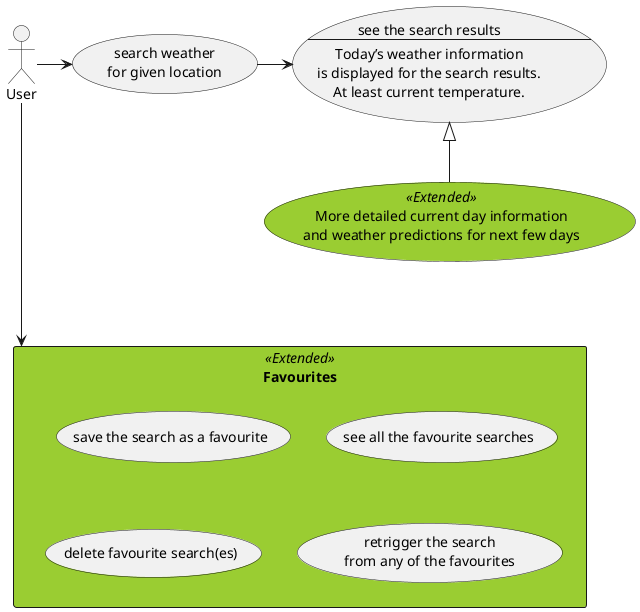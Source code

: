 @startuml

skinparam usecase {
    BackgroundColor<< Extended >> YellowGreen
}
skinparam rectangle {
    BackgroundColor YellowGreen
}

actor user as "User"
usecase search as "search weather\nfor given location"
usecase result as "see the search results
--
Today’s weather information\nis displayed for the search results.\nAt least current temperature."

usecase extendedResult as "More detailed current day information\nand weather predictions for next few days" << Extended >>

user -right-> (search)
(search) -right-> (result)

(result) <|-- (extendedResult)

rectangle Favourites << Extended >> {
    usecase save as "save the search as a favourite"
    usecase show as "see all the favourite searches"
    usecase delete as "delete favourite search(es)"
    usecase use as "retrigger the search\nfrom any of the favourites"
}

user --down--> Favourites

@enduml